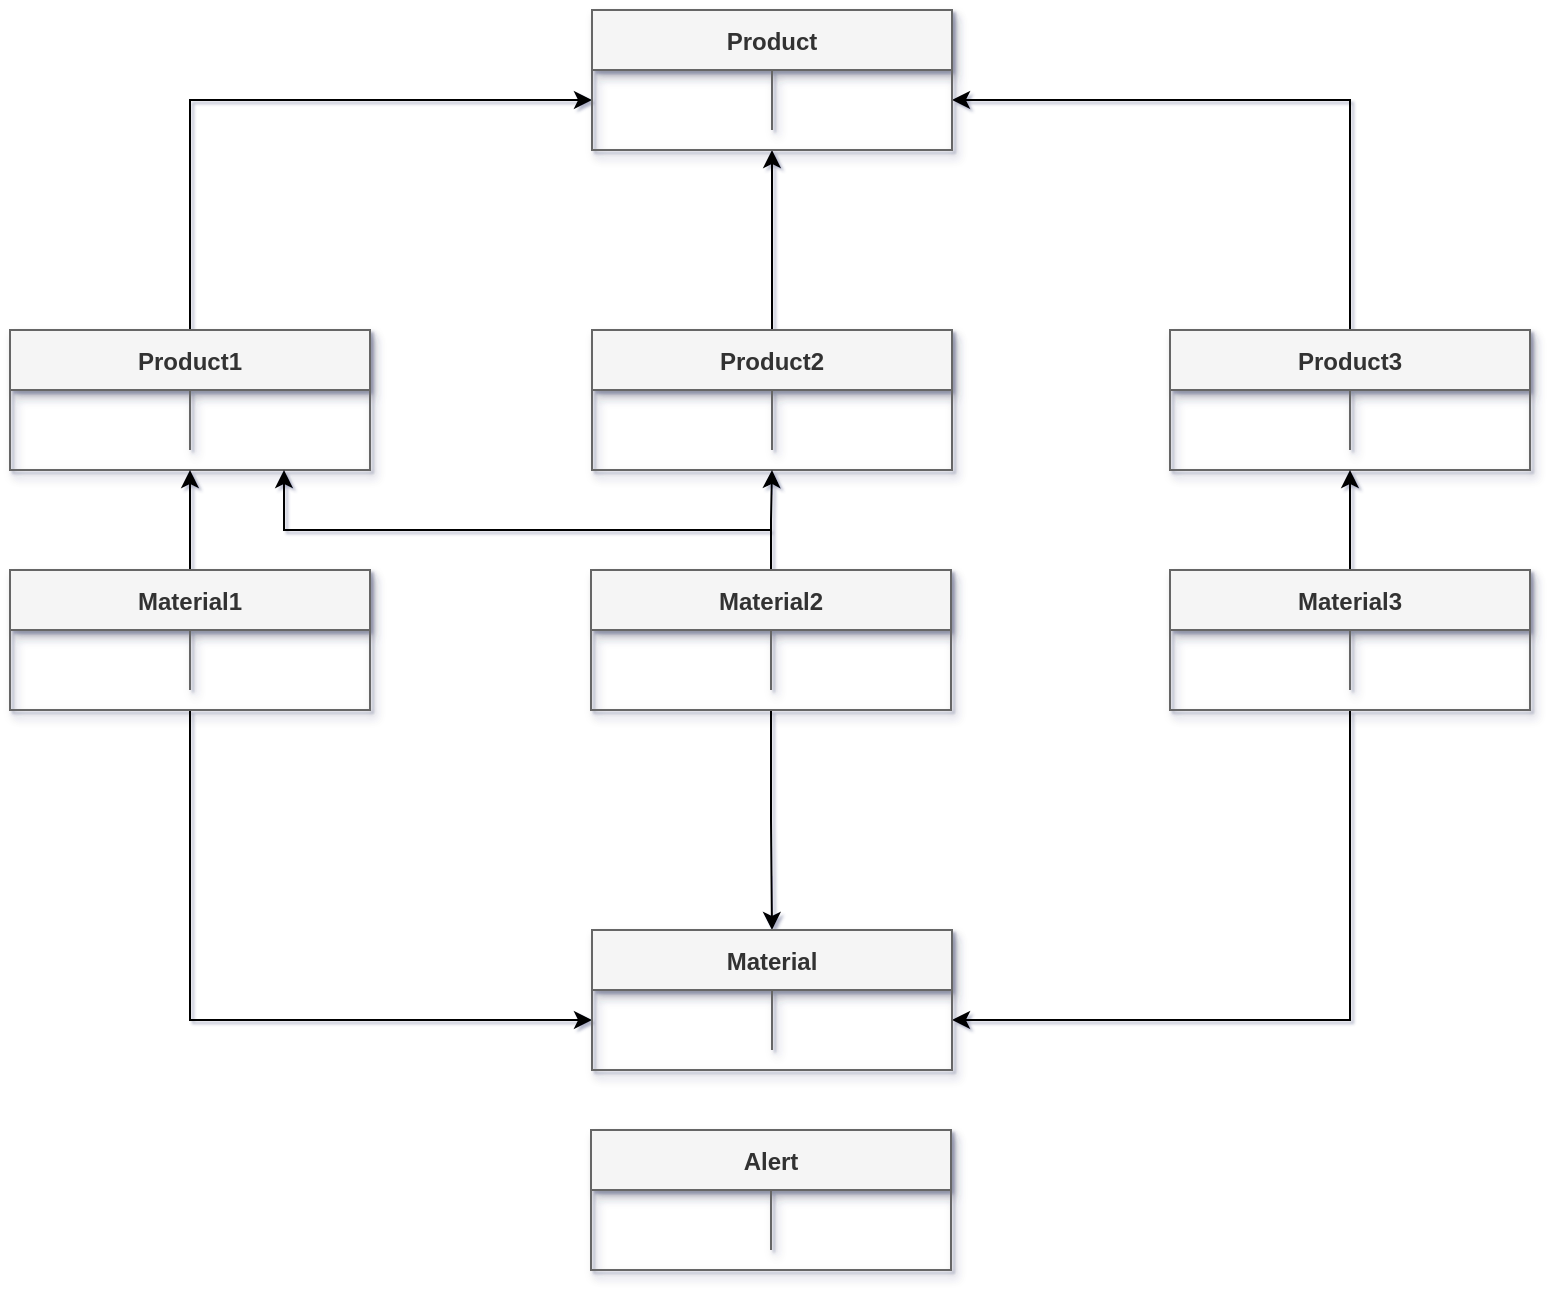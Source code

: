 <mxfile version="14.7.6" type="github">
  <diagram id="LQ3yDm5Lewfu8fJI-uk5" name="Page-1">
    <mxGraphModel dx="957" dy="537" grid="1" gridSize="10" guides="1" tooltips="1" connect="1" arrows="1" fold="1" page="1" pageScale="1" pageWidth="1169" pageHeight="827" math="0" shadow="1">
      <root>
        <mxCell id="0" />
        <mxCell id="1" parent="0" />
        <mxCell id="j82WiOc22MoGziNIEXdk-78" style="edgeStyle=orthogonalEdgeStyle;rounded=0;orthogonalLoop=1;jettySize=auto;html=1;entryX=0.5;entryY=1;entryDx=0;entryDy=0;" edge="1" parent="1" source="j82WiOc22MoGziNIEXdk-1" target="j82WiOc22MoGziNIEXdk-63">
          <mxGeometry relative="1" as="geometry" />
        </mxCell>
        <mxCell id="j82WiOc22MoGziNIEXdk-1" value="Product2" style="shape=table;startSize=30;container=1;collapsible=1;childLayout=tableLayout;fixedRows=1;rowLines=0;fontStyle=1;align=center;resizeLast=1;fillColor=#f5f5f5;strokeColor=#666666;fontColor=#333333;shadow=1;sketch=0;rounded=0;" vertex="1" parent="1">
          <mxGeometry x="324" y="200" width="180" height="70" as="geometry">
            <mxRectangle x="335" y="40" width="60" height="30" as="alternateBounds" />
          </mxGeometry>
        </mxCell>
        <mxCell id="j82WiOc22MoGziNIEXdk-2" value="" style="shape=partialRectangle;collapsible=0;dropTarget=0;pointerEvents=0;fillColor=none;top=0;left=0;bottom=0;right=0;points=[[0,0.5],[1,0.5]];portConstraint=eastwest;" vertex="1" parent="j82WiOc22MoGziNIEXdk-1">
          <mxGeometry y="30" width="180" height="30" as="geometry" />
        </mxCell>
        <mxCell id="j82WiOc22MoGziNIEXdk-3" value="" style="shape=partialRectangle;connectable=0;fillColor=none;top=0;left=0;bottom=0;right=0;fontStyle=1;overflow=hidden;" vertex="1" parent="j82WiOc22MoGziNIEXdk-2">
          <mxGeometry width="90" height="30" as="geometry" />
        </mxCell>
        <mxCell id="j82WiOc22MoGziNIEXdk-4" value="" style="shape=partialRectangle;connectable=0;fillColor=none;top=0;left=0;bottom=0;right=0;align=left;spacingLeft=6;fontStyle=5;overflow=hidden;" vertex="1" parent="j82WiOc22MoGziNIEXdk-2">
          <mxGeometry x="90" width="90" height="30" as="geometry" />
        </mxCell>
        <mxCell id="j82WiOc22MoGziNIEXdk-17" value="Alert" style="shape=table;startSize=30;container=1;collapsible=1;childLayout=tableLayout;fixedRows=1;rowLines=0;fontStyle=1;align=center;resizeLast=1;rounded=0;shadow=1;sketch=0;fillColor=#f5f5f5;strokeColor=#666666;fontColor=#333333;" vertex="1" parent="1">
          <mxGeometry x="323.5" y="600" width="180" height="70" as="geometry" />
        </mxCell>
        <mxCell id="j82WiOc22MoGziNIEXdk-18" value="" style="shape=partialRectangle;collapsible=0;dropTarget=0;pointerEvents=0;fillColor=none;top=0;left=0;bottom=0;right=0;points=[[0,0.5],[1,0.5]];portConstraint=eastwest;" vertex="1" parent="j82WiOc22MoGziNIEXdk-17">
          <mxGeometry y="30" width="180" height="30" as="geometry" />
        </mxCell>
        <mxCell id="j82WiOc22MoGziNIEXdk-19" value="" style="shape=partialRectangle;connectable=0;fillColor=none;top=0;left=0;bottom=0;right=0;fontStyle=1;overflow=hidden;" vertex="1" parent="j82WiOc22MoGziNIEXdk-18">
          <mxGeometry width="90" height="30" as="geometry" />
        </mxCell>
        <mxCell id="j82WiOc22MoGziNIEXdk-20" value="" style="shape=partialRectangle;connectable=0;fillColor=none;top=0;left=0;bottom=0;right=0;align=left;spacingLeft=6;fontStyle=5;overflow=hidden;" vertex="1" parent="j82WiOc22MoGziNIEXdk-18">
          <mxGeometry x="90" width="90" height="30" as="geometry" />
        </mxCell>
        <mxCell id="j82WiOc22MoGziNIEXdk-79" style="edgeStyle=orthogonalEdgeStyle;rounded=0;orthogonalLoop=1;jettySize=auto;html=1;entryX=1;entryY=0.5;entryDx=0;entryDy=0;" edge="1" parent="1" source="j82WiOc22MoGziNIEXdk-35" target="j82WiOc22MoGziNIEXdk-64">
          <mxGeometry relative="1" as="geometry" />
        </mxCell>
        <mxCell id="j82WiOc22MoGziNIEXdk-35" value="Product3" style="shape=table;startSize=30;container=1;collapsible=1;childLayout=tableLayout;fixedRows=1;rowLines=0;fontStyle=1;align=center;resizeLast=1;fillColor=#f5f5f5;strokeColor=#666666;fontColor=#333333;shadow=1;sketch=0;rounded=0;" vertex="1" parent="1">
          <mxGeometry x="613" y="200" width="180" height="70" as="geometry">
            <mxRectangle x="335" y="40" width="60" height="30" as="alternateBounds" />
          </mxGeometry>
        </mxCell>
        <mxCell id="j82WiOc22MoGziNIEXdk-36" value="" style="shape=partialRectangle;collapsible=0;dropTarget=0;pointerEvents=0;fillColor=none;top=0;left=0;bottom=0;right=0;points=[[0,0.5],[1,0.5]];portConstraint=eastwest;" vertex="1" parent="j82WiOc22MoGziNIEXdk-35">
          <mxGeometry y="30" width="180" height="30" as="geometry" />
        </mxCell>
        <mxCell id="j82WiOc22MoGziNIEXdk-37" value="" style="shape=partialRectangle;connectable=0;fillColor=none;top=0;left=0;bottom=0;right=0;fontStyle=1;overflow=hidden;" vertex="1" parent="j82WiOc22MoGziNIEXdk-36">
          <mxGeometry width="90" height="30" as="geometry" />
        </mxCell>
        <mxCell id="j82WiOc22MoGziNIEXdk-38" value="" style="shape=partialRectangle;connectable=0;fillColor=none;top=0;left=0;bottom=0;right=0;align=left;spacingLeft=6;fontStyle=5;overflow=hidden;" vertex="1" parent="j82WiOc22MoGziNIEXdk-36">
          <mxGeometry x="90" width="90" height="30" as="geometry" />
        </mxCell>
        <mxCell id="j82WiOc22MoGziNIEXdk-77" style="edgeStyle=orthogonalEdgeStyle;rounded=0;orthogonalLoop=1;jettySize=auto;html=1;entryX=0;entryY=0.5;entryDx=0;entryDy=0;" edge="1" parent="1" source="j82WiOc22MoGziNIEXdk-39" target="j82WiOc22MoGziNIEXdk-64">
          <mxGeometry relative="1" as="geometry" />
        </mxCell>
        <mxCell id="j82WiOc22MoGziNIEXdk-39" value="Product1" style="shape=table;startSize=30;container=1;collapsible=1;childLayout=tableLayout;fixedRows=1;rowLines=0;fontStyle=1;align=center;resizeLast=1;fillColor=#f5f5f5;strokeColor=#666666;fontColor=#333333;shadow=1;sketch=0;rounded=0;" vertex="1" parent="1">
          <mxGeometry x="33" y="200" width="180" height="70" as="geometry">
            <mxRectangle x="335" y="40" width="60" height="30" as="alternateBounds" />
          </mxGeometry>
        </mxCell>
        <mxCell id="j82WiOc22MoGziNIEXdk-40" value="" style="shape=partialRectangle;collapsible=0;dropTarget=0;pointerEvents=0;fillColor=none;top=0;left=0;bottom=0;right=0;points=[[0,0.5],[1,0.5]];portConstraint=eastwest;" vertex="1" parent="j82WiOc22MoGziNIEXdk-39">
          <mxGeometry y="30" width="180" height="30" as="geometry" />
        </mxCell>
        <mxCell id="j82WiOc22MoGziNIEXdk-41" value="" style="shape=partialRectangle;connectable=0;fillColor=none;top=0;left=0;bottom=0;right=0;fontStyle=1;overflow=hidden;" vertex="1" parent="j82WiOc22MoGziNIEXdk-40">
          <mxGeometry width="90" height="30" as="geometry" />
        </mxCell>
        <mxCell id="j82WiOc22MoGziNIEXdk-42" value="" style="shape=partialRectangle;connectable=0;fillColor=none;top=0;left=0;bottom=0;right=0;align=left;spacingLeft=6;fontStyle=5;overflow=hidden;" vertex="1" parent="j82WiOc22MoGziNIEXdk-40">
          <mxGeometry x="90" width="90" height="30" as="geometry" />
        </mxCell>
        <mxCell id="j82WiOc22MoGziNIEXdk-75" style="edgeStyle=orthogonalEdgeStyle;rounded=0;orthogonalLoop=1;jettySize=auto;html=1;entryX=1;entryY=0.5;entryDx=0;entryDy=0;" edge="1" parent="1" source="j82WiOc22MoGziNIEXdk-51" target="j82WiOc22MoGziNIEXdk-68">
          <mxGeometry relative="1" as="geometry" />
        </mxCell>
        <mxCell id="j82WiOc22MoGziNIEXdk-85" style="edgeStyle=orthogonalEdgeStyle;rounded=0;orthogonalLoop=1;jettySize=auto;html=1;entryX=0.5;entryY=1;entryDx=0;entryDy=0;" edge="1" parent="1" source="j82WiOc22MoGziNIEXdk-51" target="j82WiOc22MoGziNIEXdk-35">
          <mxGeometry relative="1" as="geometry" />
        </mxCell>
        <mxCell id="j82WiOc22MoGziNIEXdk-51" value="Material3" style="shape=table;startSize=30;container=1;collapsible=1;childLayout=tableLayout;fixedRows=1;rowLines=0;fontStyle=1;align=center;resizeLast=1;fillColor=#f5f5f5;strokeColor=#666666;fontColor=#333333;shadow=1;sketch=0;rounded=0;" vertex="1" parent="1">
          <mxGeometry x="613" y="320" width="180" height="70" as="geometry">
            <mxRectangle x="335" y="40" width="60" height="30" as="alternateBounds" />
          </mxGeometry>
        </mxCell>
        <mxCell id="j82WiOc22MoGziNIEXdk-52" value="" style="shape=partialRectangle;collapsible=0;dropTarget=0;pointerEvents=0;fillColor=none;top=0;left=0;bottom=0;right=0;points=[[0,0.5],[1,0.5]];portConstraint=eastwest;" vertex="1" parent="j82WiOc22MoGziNIEXdk-51">
          <mxGeometry y="30" width="180" height="30" as="geometry" />
        </mxCell>
        <mxCell id="j82WiOc22MoGziNIEXdk-53" value="" style="shape=partialRectangle;connectable=0;fillColor=none;top=0;left=0;bottom=0;right=0;fontStyle=1;overflow=hidden;" vertex="1" parent="j82WiOc22MoGziNIEXdk-52">
          <mxGeometry width="90" height="30" as="geometry" />
        </mxCell>
        <mxCell id="j82WiOc22MoGziNIEXdk-54" value="" style="shape=partialRectangle;connectable=0;fillColor=none;top=0;left=0;bottom=0;right=0;align=left;spacingLeft=6;fontStyle=5;overflow=hidden;" vertex="1" parent="j82WiOc22MoGziNIEXdk-52">
          <mxGeometry x="90" width="90" height="30" as="geometry" />
        </mxCell>
        <mxCell id="j82WiOc22MoGziNIEXdk-74" style="edgeStyle=orthogonalEdgeStyle;rounded=0;orthogonalLoop=1;jettySize=auto;html=1;" edge="1" parent="1" source="j82WiOc22MoGziNIEXdk-55" target="j82WiOc22MoGziNIEXdk-67">
          <mxGeometry relative="1" as="geometry" />
        </mxCell>
        <mxCell id="j82WiOc22MoGziNIEXdk-83" style="edgeStyle=orthogonalEdgeStyle;rounded=0;orthogonalLoop=1;jettySize=auto;html=1;" edge="1" parent="1" source="j82WiOc22MoGziNIEXdk-55">
          <mxGeometry relative="1" as="geometry">
            <mxPoint x="170" y="270" as="targetPoint" />
            <Array as="points">
              <mxPoint x="413" y="300" />
              <mxPoint x="170" y="300" />
            </Array>
          </mxGeometry>
        </mxCell>
        <mxCell id="j82WiOc22MoGziNIEXdk-84" style="edgeStyle=orthogonalEdgeStyle;rounded=0;orthogonalLoop=1;jettySize=auto;html=1;entryX=0.5;entryY=1;entryDx=0;entryDy=0;" edge="1" parent="1" source="j82WiOc22MoGziNIEXdk-55" target="j82WiOc22MoGziNIEXdk-1">
          <mxGeometry relative="1" as="geometry" />
        </mxCell>
        <mxCell id="j82WiOc22MoGziNIEXdk-55" value="Material2" style="shape=table;startSize=30;container=1;collapsible=1;childLayout=tableLayout;fixedRows=1;rowLines=0;fontStyle=1;align=center;resizeLast=1;fillColor=#f5f5f5;strokeColor=#666666;fontColor=#333333;shadow=1;sketch=0;rounded=0;" vertex="1" parent="1">
          <mxGeometry x="323.5" y="320" width="180" height="70" as="geometry">
            <mxRectangle x="335" y="40" width="60" height="30" as="alternateBounds" />
          </mxGeometry>
        </mxCell>
        <mxCell id="j82WiOc22MoGziNIEXdk-56" value="" style="shape=partialRectangle;collapsible=0;dropTarget=0;pointerEvents=0;fillColor=none;top=0;left=0;bottom=0;right=0;points=[[0,0.5],[1,0.5]];portConstraint=eastwest;" vertex="1" parent="j82WiOc22MoGziNIEXdk-55">
          <mxGeometry y="30" width="180" height="30" as="geometry" />
        </mxCell>
        <mxCell id="j82WiOc22MoGziNIEXdk-57" value="" style="shape=partialRectangle;connectable=0;fillColor=none;top=0;left=0;bottom=0;right=0;fontStyle=1;overflow=hidden;" vertex="1" parent="j82WiOc22MoGziNIEXdk-56">
          <mxGeometry width="90" height="30" as="geometry" />
        </mxCell>
        <mxCell id="j82WiOc22MoGziNIEXdk-58" value="" style="shape=partialRectangle;connectable=0;fillColor=none;top=0;left=0;bottom=0;right=0;align=left;spacingLeft=6;fontStyle=5;overflow=hidden;" vertex="1" parent="j82WiOc22MoGziNIEXdk-56">
          <mxGeometry x="90" width="90" height="30" as="geometry" />
        </mxCell>
        <mxCell id="j82WiOc22MoGziNIEXdk-76" style="edgeStyle=orthogonalEdgeStyle;rounded=0;orthogonalLoop=1;jettySize=auto;html=1;entryX=0;entryY=0.5;entryDx=0;entryDy=0;" edge="1" parent="1" source="j82WiOc22MoGziNIEXdk-59" target="j82WiOc22MoGziNIEXdk-68">
          <mxGeometry relative="1" as="geometry" />
        </mxCell>
        <mxCell id="j82WiOc22MoGziNIEXdk-82" style="edgeStyle=orthogonalEdgeStyle;rounded=0;orthogonalLoop=1;jettySize=auto;html=1;entryX=0.5;entryY=1;entryDx=0;entryDy=0;" edge="1" parent="1" source="j82WiOc22MoGziNIEXdk-59" target="j82WiOc22MoGziNIEXdk-39">
          <mxGeometry relative="1" as="geometry" />
        </mxCell>
        <mxCell id="j82WiOc22MoGziNIEXdk-59" value="Material1" style="shape=table;startSize=30;container=1;collapsible=1;childLayout=tableLayout;fixedRows=1;rowLines=0;fontStyle=1;align=center;resizeLast=1;fillColor=#f5f5f5;strokeColor=#666666;fontColor=#333333;shadow=1;sketch=0;rounded=0;" vertex="1" parent="1">
          <mxGeometry x="33" y="320" width="180" height="70" as="geometry">
            <mxRectangle x="335" y="40" width="60" height="30" as="alternateBounds" />
          </mxGeometry>
        </mxCell>
        <mxCell id="j82WiOc22MoGziNIEXdk-60" value="" style="shape=partialRectangle;collapsible=0;dropTarget=0;pointerEvents=0;fillColor=none;top=0;left=0;bottom=0;right=0;points=[[0,0.5],[1,0.5]];portConstraint=eastwest;" vertex="1" parent="j82WiOc22MoGziNIEXdk-59">
          <mxGeometry y="30" width="180" height="30" as="geometry" />
        </mxCell>
        <mxCell id="j82WiOc22MoGziNIEXdk-61" value="" style="shape=partialRectangle;connectable=0;fillColor=none;top=0;left=0;bottom=0;right=0;fontStyle=1;overflow=hidden;" vertex="1" parent="j82WiOc22MoGziNIEXdk-60">
          <mxGeometry width="90" height="30" as="geometry" />
        </mxCell>
        <mxCell id="j82WiOc22MoGziNIEXdk-62" value="" style="shape=partialRectangle;connectable=0;fillColor=none;top=0;left=0;bottom=0;right=0;align=left;spacingLeft=6;fontStyle=5;overflow=hidden;" vertex="1" parent="j82WiOc22MoGziNIEXdk-60">
          <mxGeometry x="90" width="90" height="30" as="geometry" />
        </mxCell>
        <mxCell id="j82WiOc22MoGziNIEXdk-63" value="Product" style="shape=table;startSize=30;container=1;collapsible=1;childLayout=tableLayout;fixedRows=1;rowLines=0;fontStyle=1;align=center;resizeLast=1;fillColor=#f5f5f5;strokeColor=#666666;fontColor=#333333;shadow=1;sketch=0;rounded=0;" vertex="1" parent="1">
          <mxGeometry x="324" y="40" width="180" height="70" as="geometry">
            <mxRectangle x="335" y="40" width="60" height="30" as="alternateBounds" />
          </mxGeometry>
        </mxCell>
        <mxCell id="j82WiOc22MoGziNIEXdk-64" value="" style="shape=partialRectangle;collapsible=0;dropTarget=0;pointerEvents=0;fillColor=none;top=0;left=0;bottom=0;right=0;points=[[0,0.5],[1,0.5]];portConstraint=eastwest;" vertex="1" parent="j82WiOc22MoGziNIEXdk-63">
          <mxGeometry y="30" width="180" height="30" as="geometry" />
        </mxCell>
        <mxCell id="j82WiOc22MoGziNIEXdk-65" value="" style="shape=partialRectangle;connectable=0;fillColor=none;top=0;left=0;bottom=0;right=0;fontStyle=1;overflow=hidden;" vertex="1" parent="j82WiOc22MoGziNIEXdk-64">
          <mxGeometry width="90" height="30" as="geometry" />
        </mxCell>
        <mxCell id="j82WiOc22MoGziNIEXdk-66" value="" style="shape=partialRectangle;connectable=0;fillColor=none;top=0;left=0;bottom=0;right=0;align=left;spacingLeft=6;fontStyle=5;overflow=hidden;" vertex="1" parent="j82WiOc22MoGziNIEXdk-64">
          <mxGeometry x="90" width="90" height="30" as="geometry" />
        </mxCell>
        <mxCell id="j82WiOc22MoGziNIEXdk-67" value="Material" style="shape=table;startSize=30;container=1;collapsible=1;childLayout=tableLayout;fixedRows=1;rowLines=0;fontStyle=1;align=center;resizeLast=1;fillColor=#f5f5f5;strokeColor=#666666;fontColor=#333333;shadow=1;sketch=0;rounded=0;" vertex="1" parent="1">
          <mxGeometry x="324" y="500" width="180" height="70" as="geometry">
            <mxRectangle x="335" y="40" width="60" height="30" as="alternateBounds" />
          </mxGeometry>
        </mxCell>
        <mxCell id="j82WiOc22MoGziNIEXdk-68" value="" style="shape=partialRectangle;collapsible=0;dropTarget=0;pointerEvents=0;fillColor=none;top=0;left=0;bottom=0;right=0;points=[[0,0.5],[1,0.5]];portConstraint=eastwest;" vertex="1" parent="j82WiOc22MoGziNIEXdk-67">
          <mxGeometry y="30" width="180" height="30" as="geometry" />
        </mxCell>
        <mxCell id="j82WiOc22MoGziNIEXdk-69" value="" style="shape=partialRectangle;connectable=0;fillColor=none;top=0;left=0;bottom=0;right=0;fontStyle=1;overflow=hidden;" vertex="1" parent="j82WiOc22MoGziNIEXdk-68">
          <mxGeometry width="90" height="30" as="geometry" />
        </mxCell>
        <mxCell id="j82WiOc22MoGziNIEXdk-70" value="" style="shape=partialRectangle;connectable=0;fillColor=none;top=0;left=0;bottom=0;right=0;align=left;spacingLeft=6;fontStyle=5;overflow=hidden;" vertex="1" parent="j82WiOc22MoGziNIEXdk-68">
          <mxGeometry x="90" width="90" height="30" as="geometry" />
        </mxCell>
      </root>
    </mxGraphModel>
  </diagram>
</mxfile>
